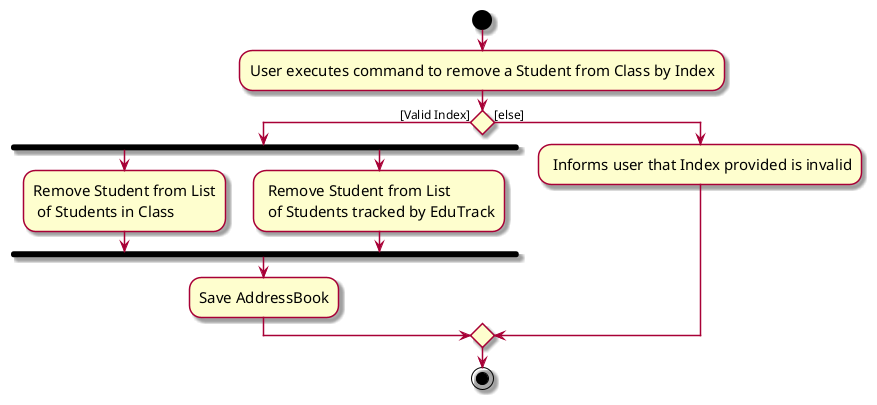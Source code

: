 @startuml
skin rose
skinparam ActivityFontSize 15
skinparam ArrowFontSize 12
start
:User executes command to remove a Student from Class by Index;

'Since the beta syntax does not support placing the condition outside the
'diamond we place it as the true branch instead.

if () then ([Valid Index])
    fork
        :Remove Student from List\n of Students in Class;

    fork again
        : Remove Student from List\n of Students tracked by EduTrack;
    end fork
    :Save AddressBook;
else ([else])
    : Informs user that Index provided is invalid;
endif
stop

@enduml
